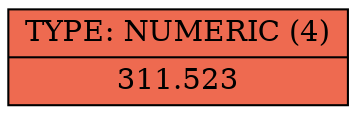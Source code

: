 digraph structs {    
rankdir = TB;        
graph [dpi = 200];   
ranksep = 1.5;       
edge[penwidth = 10]; 
cell0 [style = filled, color = black, shape=record, 
fillcolor = coral2, label = " { <ptr> TYPE: NUMERIC (4) | 311.523} " ];                         
cell0 cell0 }
